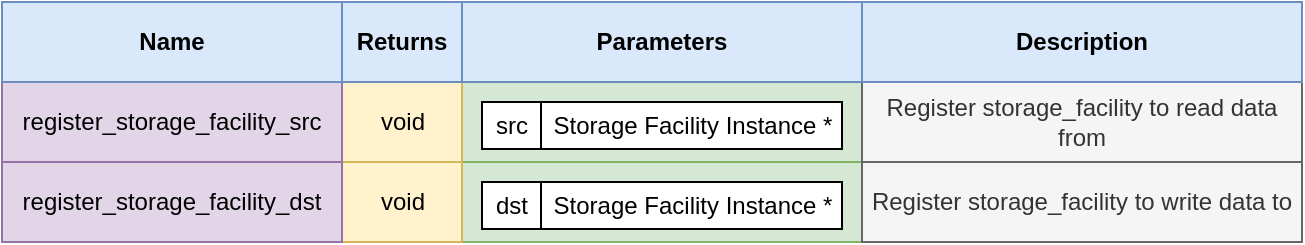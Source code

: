 <mxfile>
    <diagram id="fjN8D4Odn0497USpxgly" name="Page-1">
        <mxGraphModel dx="968" dy="1414" grid="1" gridSize="10" guides="1" tooltips="1" connect="1" arrows="1" fold="1" page="1" pageScale="1" pageWidth="1169" pageHeight="827" background="#ffffff" math="0" shadow="0">
            <root>
                <mxCell id="0"/>
                <mxCell id="1" parent="0"/>
                <mxCell id="530" value="" style="rounded=0;whiteSpace=wrap;html=1;fillColor=#d5e8d4;strokeColor=#82b366;" parent="1" vertex="1">
                    <mxGeometry x="270" y="-720" width="200" height="40" as="geometry"/>
                </mxCell>
                <mxCell id="529" value="" style="rounded=0;whiteSpace=wrap;html=1;fillColor=#d5e8d4;strokeColor=#82b366;" parent="1" vertex="1">
                    <mxGeometry x="270" y="-760" width="200" height="40" as="geometry"/>
                </mxCell>
                <mxCell id="484" value="void" style="rounded=0;whiteSpace=wrap;html=1;fillColor=#fff2cc;strokeColor=#d6b656;" parent="1" vertex="1">
                    <mxGeometry x="209.5" y="-760" width="60.5" height="40" as="geometry"/>
                </mxCell>
                <mxCell id="485" value="void" style="rounded=0;whiteSpace=wrap;html=1;fillColor=#fff2cc;strokeColor=#d6b656;" parent="1" vertex="1">
                    <mxGeometry x="209.5" y="-720" width="60.5" height="40" as="geometry"/>
                </mxCell>
                <mxCell id="488" value="src" style="rounded=0;whiteSpace=wrap;html=1;" parent="1" vertex="1">
                    <mxGeometry x="280" y="-750" width="29.5" height="23.5" as="geometry"/>
                </mxCell>
                <mxCell id="489" value="Storage Facility Instance *" style="rounded=0;whiteSpace=wrap;html=1;" parent="1" vertex="1">
                    <mxGeometry x="309.5" y="-750" width="150.5" height="23.5" as="geometry"/>
                </mxCell>
                <mxCell id="490" value="register_storage_facility_dst" style="rounded=0;whiteSpace=wrap;html=1;fillColor=#e1d5e7;strokeColor=#9673a6;" parent="1" vertex="1">
                    <mxGeometry x="40" y="-720" width="170" height="40" as="geometry"/>
                </mxCell>
                <mxCell id="491" value="register_storage_facility_src" style="rounded=0;whiteSpace=wrap;html=1;fillColor=#e1d5e7;strokeColor=#9673a6;" parent="1" vertex="1">
                    <mxGeometry x="40" y="-760" width="170" height="40" as="geometry"/>
                </mxCell>
                <mxCell id="496" value="dst" style="rounded=0;whiteSpace=wrap;html=1;" parent="1" vertex="1">
                    <mxGeometry x="280" y="-710" width="29.5" height="23.5" as="geometry"/>
                </mxCell>
                <mxCell id="497" value="Storage Facility Instance *" style="rounded=0;whiteSpace=wrap;html=1;" parent="1" vertex="1">
                    <mxGeometry x="309.5" y="-710" width="150.5" height="23.5" as="geometry"/>
                </mxCell>
                <mxCell id="524" value="&lt;b&gt;Name&lt;/b&gt;" style="rounded=0;whiteSpace=wrap;html=1;align=center;fillColor=#dae8fc;strokeColor=#6c8ebf;" parent="1" vertex="1">
                    <mxGeometry x="40" y="-800" width="170" height="40" as="geometry"/>
                </mxCell>
                <mxCell id="525" value="&lt;b&gt;Parameters&lt;/b&gt;" style="rounded=0;whiteSpace=wrap;html=1;align=center;fillColor=#dae8fc;strokeColor=#6c8ebf;" parent="1" vertex="1">
                    <mxGeometry x="270" y="-800" width="200" height="40" as="geometry"/>
                </mxCell>
                <mxCell id="526" value="&lt;b&gt;Returns&lt;/b&gt;" style="rounded=0;whiteSpace=wrap;html=1;align=center;fillColor=#dae8fc;strokeColor=#6c8ebf;" parent="1" vertex="1">
                    <mxGeometry x="210" y="-800" width="60" height="40" as="geometry"/>
                </mxCell>
                <mxCell id="536" value="Register storage_facility to write data to" style="rounded=0;whiteSpace=wrap;html=1;fillColor=#f5f5f5;strokeColor=#666666;fontColor=#333333;" parent="1" vertex="1">
                    <mxGeometry x="470" y="-720" width="220" height="40" as="geometry"/>
                </mxCell>
                <mxCell id="537" value="Register storage_facility to read data from" style="rounded=0;whiteSpace=wrap;html=1;fillColor=#f5f5f5;strokeColor=#666666;fontColor=#333333;" parent="1" vertex="1">
                    <mxGeometry x="470" y="-760" width="220" height="40" as="geometry"/>
                </mxCell>
                <mxCell id="527" value="&lt;b&gt;Description&lt;/b&gt;" style="rounded=0;whiteSpace=wrap;html=1;align=center;fillColor=#dae8fc;strokeColor=#6c8ebf;" parent="1" vertex="1">
                    <mxGeometry x="470" y="-800" width="220" height="40" as="geometry"/>
                </mxCell>
            </root>
        </mxGraphModel>
    </diagram>
</mxfile>